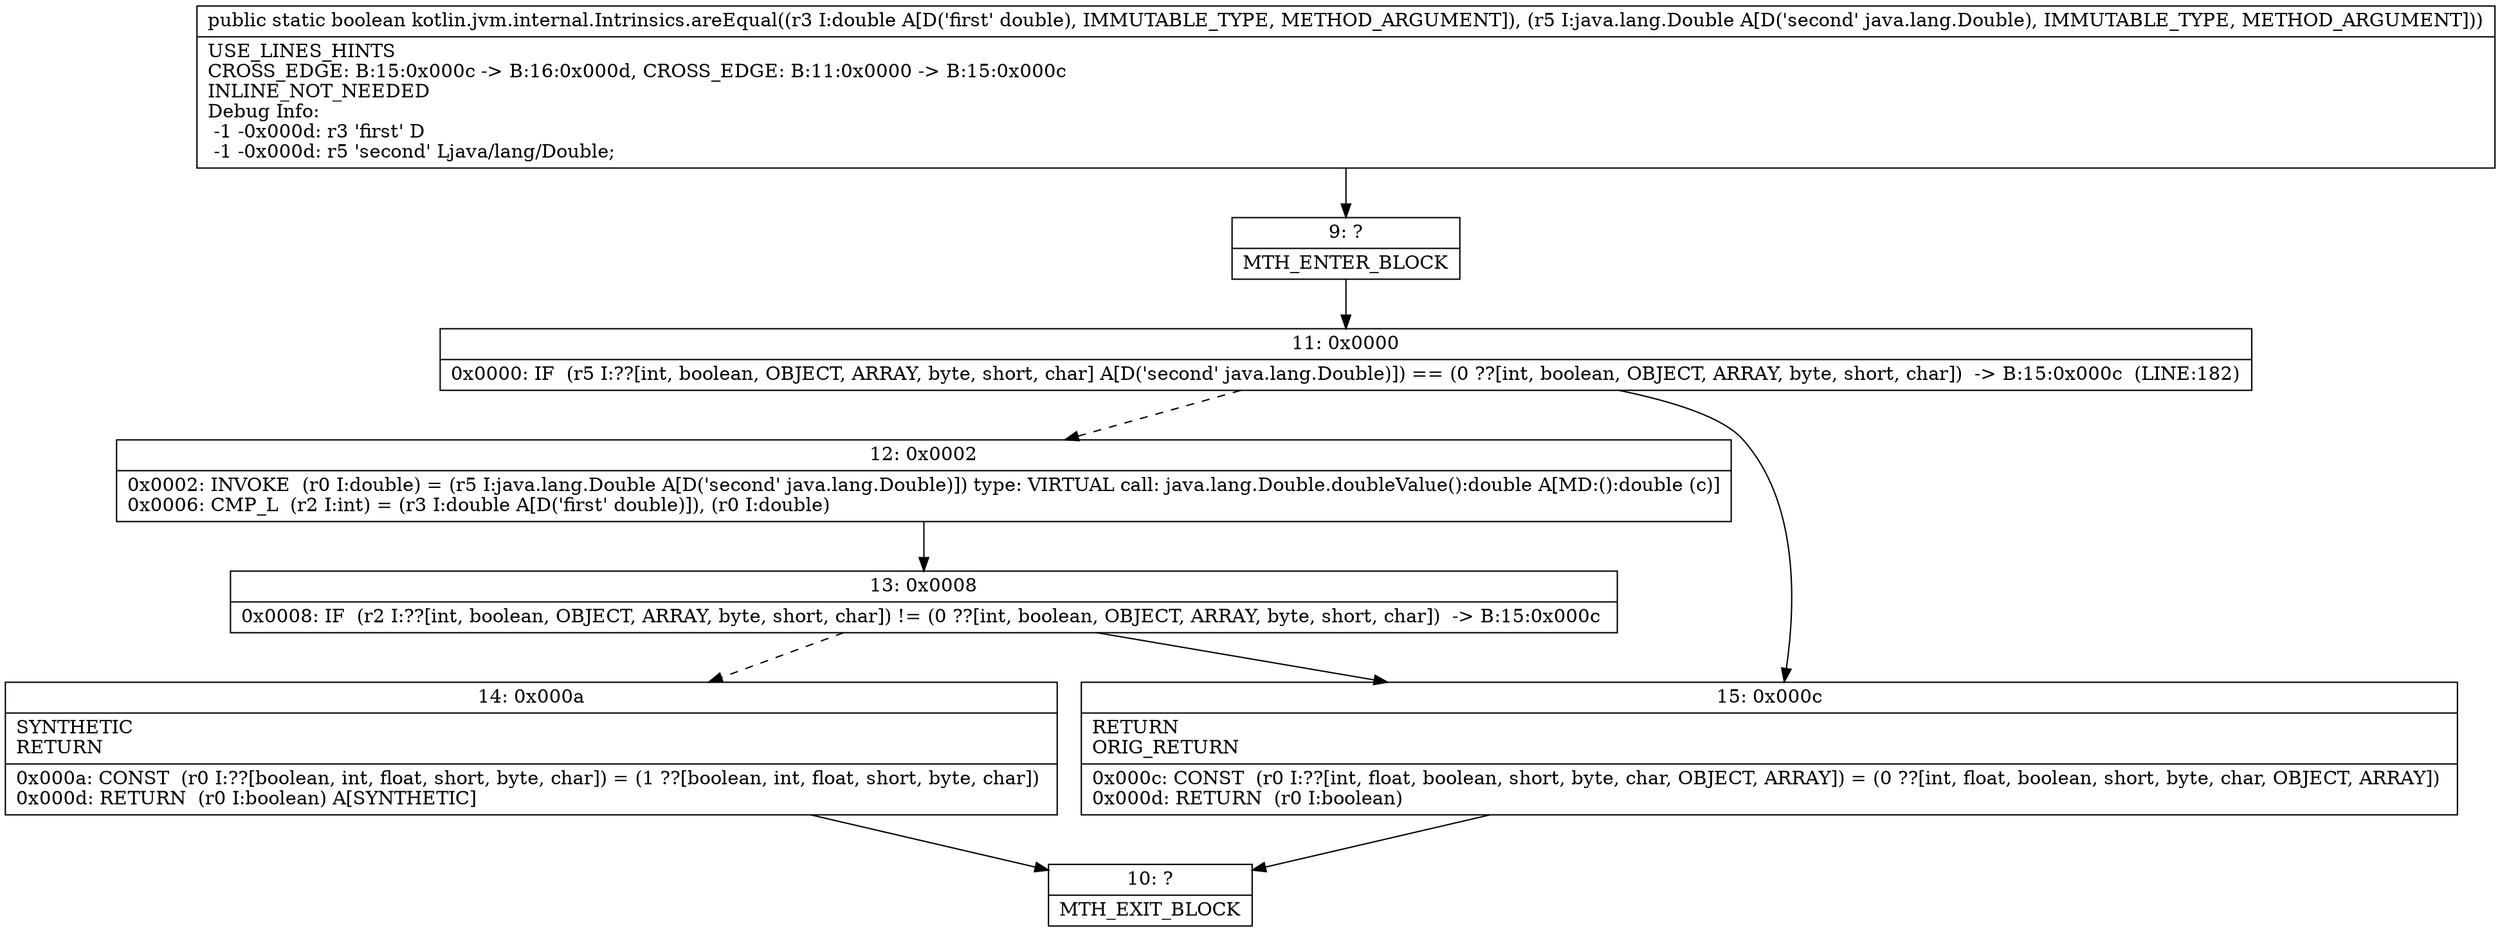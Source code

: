 digraph "CFG forkotlin.jvm.internal.Intrinsics.areEqual(DLjava\/lang\/Double;)Z" {
Node_9 [shape=record,label="{9\:\ ?|MTH_ENTER_BLOCK\l}"];
Node_11 [shape=record,label="{11\:\ 0x0000|0x0000: IF  (r5 I:??[int, boolean, OBJECT, ARRAY, byte, short, char] A[D('second' java.lang.Double)]) == (0 ??[int, boolean, OBJECT, ARRAY, byte, short, char])  \-\> B:15:0x000c  (LINE:182)\l}"];
Node_12 [shape=record,label="{12\:\ 0x0002|0x0002: INVOKE  (r0 I:double) = (r5 I:java.lang.Double A[D('second' java.lang.Double)]) type: VIRTUAL call: java.lang.Double.doubleValue():double A[MD:():double (c)]\l0x0006: CMP_L  (r2 I:int) = (r3 I:double A[D('first' double)]), (r0 I:double) \l}"];
Node_13 [shape=record,label="{13\:\ 0x0008|0x0008: IF  (r2 I:??[int, boolean, OBJECT, ARRAY, byte, short, char]) != (0 ??[int, boolean, OBJECT, ARRAY, byte, short, char])  \-\> B:15:0x000c \l}"];
Node_14 [shape=record,label="{14\:\ 0x000a|SYNTHETIC\lRETURN\l|0x000a: CONST  (r0 I:??[boolean, int, float, short, byte, char]) = (1 ??[boolean, int, float, short, byte, char]) \l0x000d: RETURN  (r0 I:boolean) A[SYNTHETIC]\l}"];
Node_10 [shape=record,label="{10\:\ ?|MTH_EXIT_BLOCK\l}"];
Node_15 [shape=record,label="{15\:\ 0x000c|RETURN\lORIG_RETURN\l|0x000c: CONST  (r0 I:??[int, float, boolean, short, byte, char, OBJECT, ARRAY]) = (0 ??[int, float, boolean, short, byte, char, OBJECT, ARRAY]) \l0x000d: RETURN  (r0 I:boolean) \l}"];
MethodNode[shape=record,label="{public static boolean kotlin.jvm.internal.Intrinsics.areEqual((r3 I:double A[D('first' double), IMMUTABLE_TYPE, METHOD_ARGUMENT]), (r5 I:java.lang.Double A[D('second' java.lang.Double), IMMUTABLE_TYPE, METHOD_ARGUMENT]))  | USE_LINES_HINTS\lCROSS_EDGE: B:15:0x000c \-\> B:16:0x000d, CROSS_EDGE: B:11:0x0000 \-\> B:15:0x000c\lINLINE_NOT_NEEDED\lDebug Info:\l  \-1 \-0x000d: r3 'first' D\l  \-1 \-0x000d: r5 'second' Ljava\/lang\/Double;\l}"];
MethodNode -> Node_9;Node_9 -> Node_11;
Node_11 -> Node_12[style=dashed];
Node_11 -> Node_15;
Node_12 -> Node_13;
Node_13 -> Node_14[style=dashed];
Node_13 -> Node_15;
Node_14 -> Node_10;
Node_15 -> Node_10;
}

